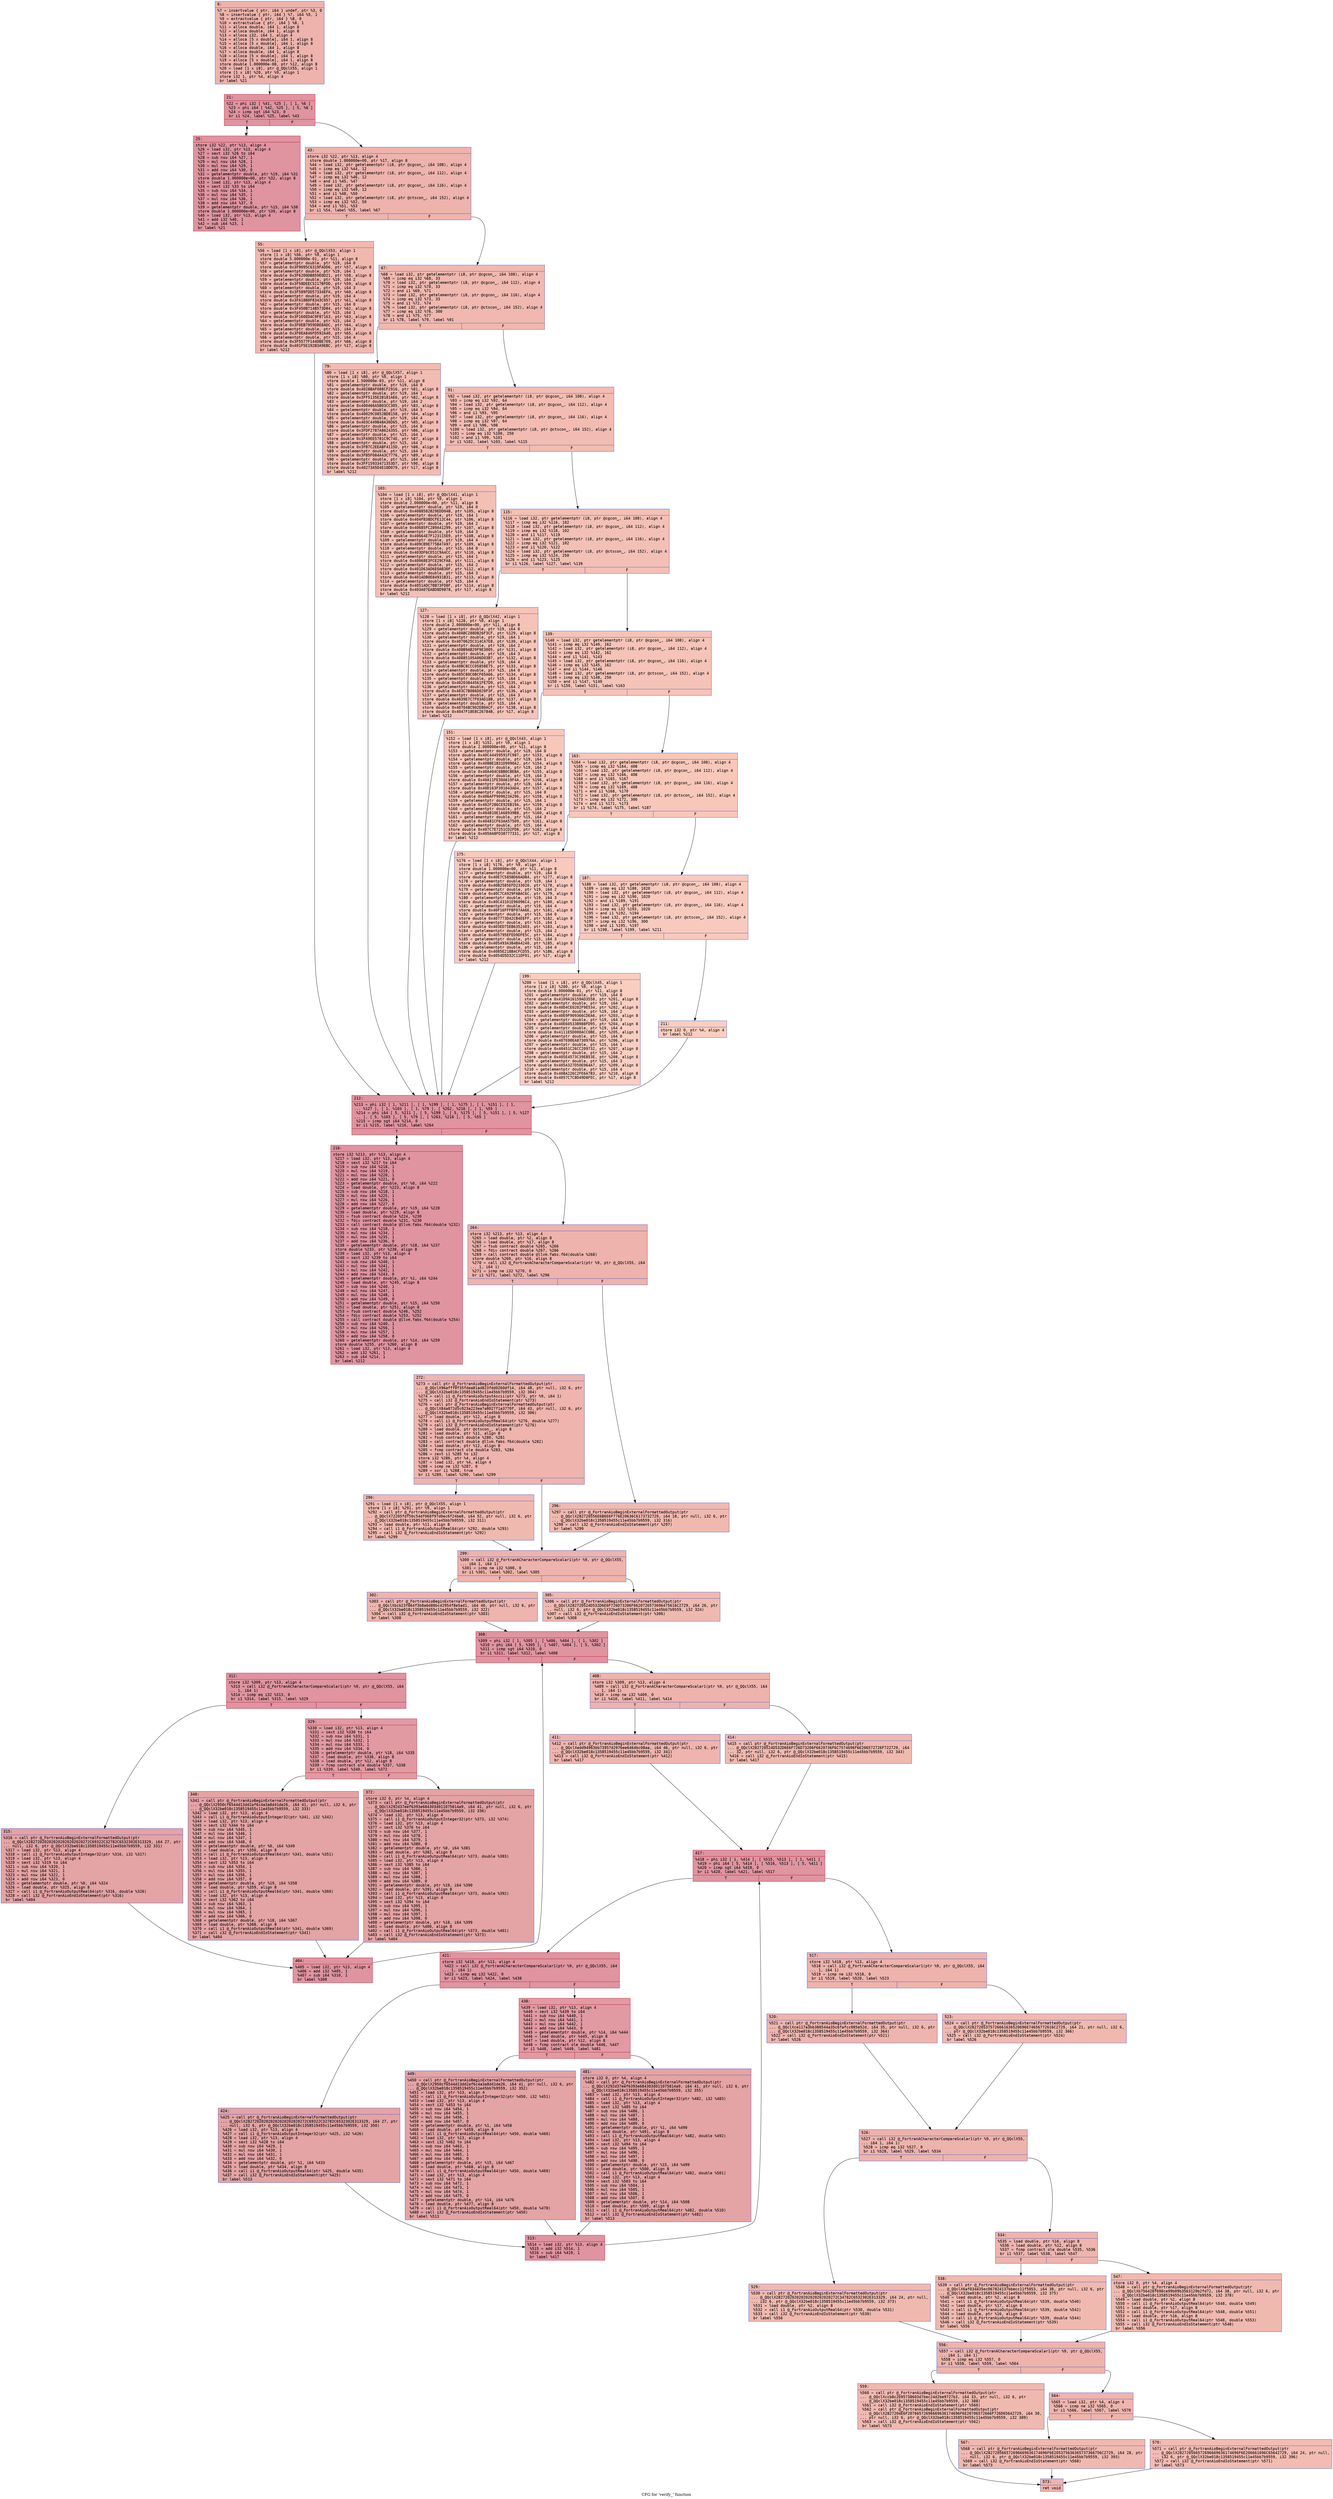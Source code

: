 digraph "CFG for 'verify_' function" {
	label="CFG for 'verify_' function";

	Node0x5568e3db6b70 [shape=record,color="#3d50c3ff", style=filled, fillcolor="#d6524470" fontname="Courier",label="{6:\l|  %7 = insertvalue \{ ptr, i64 \} undef, ptr %3, 0\l  %8 = insertvalue \{ ptr, i64 \} %7, i64 %5, 1\l  %9 = extractvalue \{ ptr, i64 \} %8, 0\l  %10 = extractvalue \{ ptr, i64 \} %8, 1\l  %11 = alloca double, i64 1, align 8\l  %12 = alloca double, i64 1, align 8\l  %13 = alloca i32, i64 1, align 4\l  %14 = alloca [5 x double], i64 1, align 8\l  %15 = alloca [5 x double], i64 1, align 8\l  %16 = alloca double, i64 1, align 8\l  %17 = alloca double, i64 1, align 8\l  %18 = alloca [5 x double], i64 1, align 8\l  %19 = alloca [5 x double], i64 1, align 8\l  store double 1.000000e-08, ptr %12, align 8\l  %20 = load [1 x i8], ptr @_QQclX55, align 1\l  store [1 x i8] %20, ptr %9, align 1\l  store i32 1, ptr %4, align 4\l  br label %21\l}"];
	Node0x5568e3db6b70 -> Node0x5568e3db7ff0[tooltip="6 -> 21\nProbability 100.00%" ];
	Node0x5568e3db7ff0 [shape=record,color="#b70d28ff", style=filled, fillcolor="#b70d2870" fontname="Courier",label="{21:\l|  %22 = phi i32 [ %41, %25 ], [ 1, %6 ]\l  %23 = phi i64 [ %42, %25 ], [ 5, %6 ]\l  %24 = icmp sgt i64 %23, 0\l  br i1 %24, label %25, label %43\l|{<s0>T|<s1>F}}"];
	Node0x5568e3db7ff0:s0 -> Node0x5568e3dc64b0[tooltip="21 -> 25\nProbability 96.88%" ];
	Node0x5568e3db7ff0:s1 -> Node0x5568e3db1580[tooltip="21 -> 43\nProbability 3.12%" ];
	Node0x5568e3dc64b0 [shape=record,color="#b70d28ff", style=filled, fillcolor="#b70d2870" fontname="Courier",label="{25:\l|  store i32 %22, ptr %13, align 4\l  %26 = load i32, ptr %13, align 4\l  %27 = sext i32 %26 to i64\l  %28 = sub nsw i64 %27, 1\l  %29 = mul nsw i64 %28, 1\l  %30 = mul nsw i64 %29, 1\l  %31 = add nsw i64 %30, 0\l  %32 = getelementptr double, ptr %19, i64 %31\l  store double 1.000000e+00, ptr %32, align 8\l  %33 = load i32, ptr %13, align 4\l  %34 = sext i32 %33 to i64\l  %35 = sub nsw i64 %34, 1\l  %36 = mul nsw i64 %35, 1\l  %37 = mul nsw i64 %36, 1\l  %38 = add nsw i64 %37, 0\l  %39 = getelementptr double, ptr %15, i64 %38\l  store double 1.000000e+00, ptr %39, align 8\l  %40 = load i32, ptr %13, align 4\l  %41 = add i32 %40, 1\l  %42 = sub i64 %23, 1\l  br label %21\l}"];
	Node0x5568e3dc64b0 -> Node0x5568e3db7ff0[tooltip="25 -> 21\nProbability 100.00%" ];
	Node0x5568e3db1580 [shape=record,color="#3d50c3ff", style=filled, fillcolor="#d6524470" fontname="Courier",label="{43:\l|  store i32 %22, ptr %13, align 4\l  store double 1.000000e+00, ptr %17, align 8\l  %44 = load i32, ptr getelementptr (i8, ptr @cgcon_, i64 108), align 4\l  %45 = icmp eq i32 %44, 12\l  %46 = load i32, ptr getelementptr (i8, ptr @cgcon_, i64 112), align 4\l  %47 = icmp eq i32 %46, 12\l  %48 = and i1 %45, %47\l  %49 = load i32, ptr getelementptr (i8, ptr @cgcon_, i64 116), align 4\l  %50 = icmp eq i32 %49, 12\l  %51 = and i1 %48, %50\l  %52 = load i32, ptr getelementptr (i8, ptr @ctscon_, i64 152), align 4\l  %53 = icmp eq i32 %52, 50\l  %54 = and i1 %51, %53\l  br i1 %54, label %55, label %67\l|{<s0>T|<s1>F}}"];
	Node0x5568e3db1580:s0 -> Node0x5568e3dc94a0[tooltip="43 -> 55\nProbability 50.00%" ];
	Node0x5568e3db1580:s1 -> Node0x5568e3dc94f0[tooltip="43 -> 67\nProbability 50.00%" ];
	Node0x5568e3dc94a0 [shape=record,color="#3d50c3ff", style=filled, fillcolor="#dc5d4a70" fontname="Courier",label="{55:\l|  %56 = load [1 x i8], ptr @_QQclX53, align 1\l  store [1 x i8] %56, ptr %9, align 1\l  store double 5.000000e-01, ptr %11, align 8\l  %57 = getelementptr double, ptr %19, i64 0\l  store double 0x3F9095C6319FADD6, ptr %57, align 8\l  %58 = getelementptr double, ptr %19, i64 1\l  store double 0x3F6200DB859E0D21, ptr %58, align 8\l  %59 = getelementptr double, ptr %19, i64 2\l  store double 0x3F58DEEC5217BFDD, ptr %59, align 8\l  %60 = getelementptr double, ptr %19, i64 3\l  store double 0x3F589FDD57334EFA, ptr %60, align 8\l  %61 = getelementptr double, ptr %19, i64 4\l  store double 0x3FA18B0F8343C057, ptr %61, align 8\l  %62 = getelementptr double, ptr %15, i64 0\l  store double 0x3F450B714B573D84, ptr %62, align 8\l  %63 = getelementptr double, ptr %15, i64 1\l  store double 0x3F160ED4C9F87163, ptr %63, align 8\l  %64 = getelementptr double, ptr %15, i64 2\l  store double 0x3F0EB7959D8E8ADC, ptr %64, align 8\l  %65 = getelementptr double, ptr %15, i64 3\l  store double 0x3F0EA846FD592A40, ptr %65, align 8\l  %66 = getelementptr double, ptr %15, i64 4\l  store double 0x3F5577F144DBE709, ptr %66, align 8\l  store double 0x401F5E192B3A9EBC, ptr %17, align 8\l  br label %212\l}"];
	Node0x5568e3dc94a0 -> Node0x5568e3dca760[tooltip="55 -> 212\nProbability 100.00%" ];
	Node0x5568e3dc94f0 [shape=record,color="#3d50c3ff", style=filled, fillcolor="#dc5d4a70" fontname="Courier",label="{67:\l|  %68 = load i32, ptr getelementptr (i8, ptr @cgcon_, i64 108), align 4\l  %69 = icmp eq i32 %68, 33\l  %70 = load i32, ptr getelementptr (i8, ptr @cgcon_, i64 112), align 4\l  %71 = icmp eq i32 %70, 33\l  %72 = and i1 %69, %71\l  %73 = load i32, ptr getelementptr (i8, ptr @cgcon_, i64 116), align 4\l  %74 = icmp eq i32 %73, 33\l  %75 = and i1 %72, %74\l  %76 = load i32, ptr getelementptr (i8, ptr @ctscon_, i64 152), align 4\l  %77 = icmp eq i32 %76, 300\l  %78 = and i1 %75, %77\l  br i1 %78, label %79, label %91\l|{<s0>T|<s1>F}}"];
	Node0x5568e3dc94f0:s0 -> Node0x5568e3dcae80[tooltip="67 -> 79\nProbability 50.00%" ];
	Node0x5568e3dc94f0:s1 -> Node0x5568e3dcaed0[tooltip="67 -> 91\nProbability 50.00%" ];
	Node0x5568e3dcae80 [shape=record,color="#3d50c3ff", style=filled, fillcolor="#e1675170" fontname="Courier",label="{79:\l|  %80 = load [1 x i8], ptr @_QQclX57, align 1\l  store [1 x i8] %80, ptr %9, align 1\l  store double 1.500000e-03, ptr %11, align 8\l  %81 = getelementptr double, ptr %19, i64 0\l  store double 0x4028BAF088CF2916, ptr %81, align 8\l  %82 = getelementptr double, ptr %19, i64 1\l  store double 0x3FF5135E2B181AE6, ptr %82, align 8\l  %83 = getelementptr double, ptr %19, i64 2\l  store double 0x400466A5B03CC305, ptr %83, align 8\l  %84 = getelementptr double, ptr %19, i64 3\l  store double 0x40029C0852BD8158, ptr %84, align 8\l  %85 = getelementptr double, ptr %19, i64 4\l  store double 0x403C449B48A36D65, ptr %85, align 8\l  %86 = getelementptr double, ptr %15, i64 0\l  store double 0x3FDF2787A8624355, ptr %86, align 8\l  %87 = getelementptr double, ptr %15, i64 1\l  store double 0x3FA9EE5781C9C74E, ptr %87, align 8\l  %88 = getelementptr double, ptr %15, i64 2\l  store double 0x3FB7C2EEABF4115D, ptr %88, align 8\l  %89 = getelementptr double, ptr %15, i64 3\l  store double 0x3FB5F084A43C7776, ptr %89, align 8\l  %90 = getelementptr double, ptr %15, i64 4\l  store double 0x3FF15933471353D7, ptr %90, align 8\l  store double 0x40273A5D4E10D079, ptr %17, align 8\l  br label %212\l}"];
	Node0x5568e3dcae80 -> Node0x5568e3dca760[tooltip="79 -> 212\nProbability 100.00%" ];
	Node0x5568e3dcaed0 [shape=record,color="#3d50c3ff", style=filled, fillcolor="#e1675170" fontname="Courier",label="{91:\l|  %92 = load i32, ptr getelementptr (i8, ptr @cgcon_, i64 108), align 4\l  %93 = icmp eq i32 %92, 64\l  %94 = load i32, ptr getelementptr (i8, ptr @cgcon_, i64 112), align 4\l  %95 = icmp eq i32 %94, 64\l  %96 = and i1 %93, %95\l  %97 = load i32, ptr getelementptr (i8, ptr @cgcon_, i64 116), align 4\l  %98 = icmp eq i32 %97, 64\l  %99 = and i1 %96, %98\l  %100 = load i32, ptr getelementptr (i8, ptr @ctscon_, i64 152), align 4\l  %101 = icmp eq i32 %100, 250\l  %102 = and i1 %99, %101\l  br i1 %102, label %103, label %115\l|{<s0>T|<s1>F}}"];
	Node0x5568e3dcaed0:s0 -> Node0x5568e3dc8b50[tooltip="91 -> 103\nProbability 50.00%" ];
	Node0x5568e3dcaed0:s1 -> Node0x5568e3dc8ba0[tooltip="91 -> 115\nProbability 50.00%" ];
	Node0x5568e3dc8b50 [shape=record,color="#3d50c3ff", style=filled, fillcolor="#e5705870" fontname="Courier",label="{103:\l|  %104 = load [1 x i8], ptr @_QQclX41, align 1\l  store [1 x i8] %104, ptr %9, align 1\l  store double 2.000000e+00, ptr %11, align 8\l  %105 = getelementptr double, ptr %19, i64 0\l  store double 0x4088582B29EDD04B, ptr %105, align 8\l  %106 = getelementptr double, ptr %19, i64 1\l  store double 0x404FB38DCFE12C44, ptr %106, align 8\l  %107 = getelementptr double, ptr %19, i64 2\l  store double 0x40685FC289A41299, ptr %107, align 8\l  %108 = getelementptr double, ptr %19, i64 3\l  store double 0x40664E7F123115E9, ptr %108, align 8\l  %109 = getelementptr double, ptr %19, i64 4\l  store double 0x409CB9E775B47A97, ptr %109, align 8\l  %110 = getelementptr double, ptr %15, i64 0\l  store double 0x403DF6CE51C9A4CC, ptr %110, align 8\l  %111 = getelementptr double, ptr %15, i64 1\l  store double 0x40068E3FCE29CFA8, ptr %111, align 8\l  %112 = getelementptr double, ptr %15, i64 2\l  store double 0x401D63AD6E0AB30F, ptr %112, align 8\l  %113 = getelementptr double, ptr %15, i64 3\l  store double 0x401ADB0E84931B31, ptr %113, align 8\l  %114 = getelementptr double, ptr %15, i64 4\l  store double 0x4051ADC7BB73FD8F, ptr %114, align 8\l  store double 0x403A07EABD8D9878, ptr %17, align 8\l  br label %212\l}"];
	Node0x5568e3dc8b50 -> Node0x5568e3dca760[tooltip="103 -> 212\nProbability 100.00%" ];
	Node0x5568e3dc8ba0 [shape=record,color="#3d50c3ff", style=filled, fillcolor="#e5705870" fontname="Courier",label="{115:\l|  %116 = load i32, ptr getelementptr (i8, ptr @cgcon_, i64 108), align 4\l  %117 = icmp eq i32 %116, 102\l  %118 = load i32, ptr getelementptr (i8, ptr @cgcon_, i64 112), align 4\l  %119 = icmp eq i32 %118, 102\l  %120 = and i1 %117, %119\l  %121 = load i32, ptr getelementptr (i8, ptr @cgcon_, i64 116), align 4\l  %122 = icmp eq i32 %121, 102\l  %123 = and i1 %120, %122\l  %124 = load i32, ptr getelementptr (i8, ptr @ctscon_, i64 152), align 4\l  %125 = icmp eq i32 %124, 250\l  %126 = and i1 %123, %125\l  br i1 %126, label %127, label %139\l|{<s0>T|<s1>F}}"];
	Node0x5568e3dc8ba0:s0 -> Node0x5568e3dce9a0[tooltip="115 -> 127\nProbability 50.00%" ];
	Node0x5568e3dc8ba0:s1 -> Node0x5568e3dce9f0[tooltip="115 -> 139\nProbability 50.00%" ];
	Node0x5568e3dce9a0 [shape=record,color="#3d50c3ff", style=filled, fillcolor="#e8765c70" fontname="Courier",label="{127:\l|  %128 = load [1 x i8], ptr @_QQclX42, align 1\l  store [1 x i8] %128, ptr %9, align 1\l  store double 2.000000e+00, ptr %11, align 8\l  %129 = getelementptr double, ptr %19, i64 0\l  store double 0x40ABC288DB26F3CF, ptr %129, align 8\l  %130 = getelementptr double, ptr %19, i64 1\l  store double 0x4070625C314CA7E8, ptr %130, align 8\l  %131 = getelementptr double, ptr %19, i64 2\l  store double 0x408B9AB29F9E3005, ptr %131, align 8\l  %132 = getelementptr double, ptr %19, i64 3\l  store double 0x40885105A06D03B7, ptr %132, align 8\l  %133 = getelementptr double, ptr %19, i64 4\l  store double 0x40BC8CCC05858E75, ptr %133, align 8\l  %134 = getelementptr double, ptr %15, i64 0\l  store double 0x405C80C0BCF65A66, ptr %134, align 8\l  %135 = getelementptr double, ptr %15, i64 1\l  store double 0x40203844561FE7D9, ptr %135, align 8\l  %136 = getelementptr double, ptr %15, i64 2\l  store double 0x403C7B086D020F3F, ptr %136, align 8\l  %137 = getelementptr double, ptr %15, i64 3\l  store double 0x4039E7C7F03AD18B, ptr %137, align 8\l  %138 = getelementptr double, ptr %15, i64 4\l  store double 0x407048C902EB0ACF, ptr %138, align 8\l  store double 0x4047F18E8C26784B, ptr %17, align 8\l  br label %212\l}"];
	Node0x5568e3dce9a0 -> Node0x5568e3dca760[tooltip="127 -> 212\nProbability 100.00%" ];
	Node0x5568e3dce9f0 [shape=record,color="#3d50c3ff", style=filled, fillcolor="#e8765c70" fontname="Courier",label="{139:\l|  %140 = load i32, ptr getelementptr (i8, ptr @cgcon_, i64 108), align 4\l  %141 = icmp eq i32 %140, 162\l  %142 = load i32, ptr getelementptr (i8, ptr @cgcon_, i64 112), align 4\l  %143 = icmp eq i32 %142, 162\l  %144 = and i1 %141, %143\l  %145 = load i32, ptr getelementptr (i8, ptr @cgcon_, i64 116), align 4\l  %146 = icmp eq i32 %145, 162\l  %147 = and i1 %144, %146\l  %148 = load i32, ptr getelementptr (i8, ptr @ctscon_, i64 152), align 4\l  %149 = icmp eq i32 %148, 250\l  %150 = and i1 %147, %149\l  br i1 %150, label %151, label %163\l|{<s0>T|<s1>F}}"];
	Node0x5568e3dce9f0:s0 -> Node0x5568e3da8530[tooltip="139 -> 151\nProbability 50.00%" ];
	Node0x5568e3dce9f0:s1 -> Node0x5568e3dd0d50[tooltip="139 -> 163\nProbability 50.00%" ];
	Node0x5568e3da8530 [shape=record,color="#3d50c3ff", style=filled, fillcolor="#ec7f6370" fontname="Courier",label="{151:\l|  %152 = load [1 x i8], ptr @_QQclX43, align 1\l  store [1 x i8] %152, ptr %9, align 1\l  store double 2.000000e+00, ptr %11, align 8\l  %153 = getelementptr double, ptr %19, i64 0\l  store double 0x40C44459591FC987, ptr %153, align 8\l  %154 = getelementptr double, ptr %19, i64 1\l  store double 0x408BE1B31D9990A2, ptr %154, align 8\l  %155 = getelementptr double, ptr %19, i64 2\l  store double 0x40A404C6BB0CBEBA, ptr %155, align 8\l  %156 = getelementptr double, ptr %19, i64 3\l  store double 0x40A11FE30A619F4A, ptr %156, align 8\l  %157 = getelementptr double, ptr %19, i64 4\l  store double 0x40D163F391043AD4, ptr %157, align 8\l  %158 = getelementptr double, ptr %15, i64 0\l  store double 0x406AFF909623A296, ptr %158, align 8\l  %159 = getelementptr double, ptr %15, i64 1\l  store double 0x402F286CE92EB19A, ptr %159, align 8\l  %160 = getelementptr double, ptr %15, i64 2\l  store double 0x404B10E1A68939B8, ptr %160, align 8\l  %161 = getelementptr double, ptr %15, i64 3\l  store double 0x40481CF63AA57509, ptr %161, align 8\l  %162 = getelementptr double, ptr %15, i64 4\l  store double 0x407C7E7251CD2FD8, ptr %162, align 8\l  store double 0x4050A8FD38777331, ptr %17, align 8\l  br label %212\l}"];
	Node0x5568e3da8530 -> Node0x5568e3dca760[tooltip="151 -> 212\nProbability 100.00%" ];
	Node0x5568e3dd0d50 [shape=record,color="#3d50c3ff", style=filled, fillcolor="#ec7f6370" fontname="Courier",label="{163:\l|  %164 = load i32, ptr getelementptr (i8, ptr @cgcon_, i64 108), align 4\l  %165 = icmp eq i32 %164, 408\l  %166 = load i32, ptr getelementptr (i8, ptr @cgcon_, i64 112), align 4\l  %167 = icmp eq i32 %166, 408\l  %168 = and i1 %165, %167\l  %169 = load i32, ptr getelementptr (i8, ptr @cgcon_, i64 116), align 4\l  %170 = icmp eq i32 %169, 408\l  %171 = and i1 %168, %170\l  %172 = load i32, ptr getelementptr (i8, ptr @ctscon_, i64 152), align 4\l  %173 = icmp eq i32 %172, 300\l  %174 = and i1 %171, %173\l  br i1 %174, label %175, label %187\l|{<s0>T|<s1>F}}"];
	Node0x5568e3dd0d50:s0 -> Node0x5568e3dd2680[tooltip="163 -> 175\nProbability 50.00%" ];
	Node0x5568e3dd0d50:s1 -> Node0x5568e3dd26d0[tooltip="163 -> 187\nProbability 50.00%" ];
	Node0x5568e3dd2680 [shape=record,color="#3d50c3ff", style=filled, fillcolor="#ef886b70" fontname="Courier",label="{175:\l|  %176 = load [1 x i8], ptr @_QQclX44, align 1\l  store [1 x i8] %176, ptr %9, align 1\l  store double 1.000000e+00, ptr %11, align 8\l  %177 = getelementptr double, ptr %19, i64 0\l  store double 0x40E7C585BD66ADB4, ptr %177, align 8\l  %178 = getelementptr double, ptr %19, i64 1\l  store double 0x40B2585EFD233020, ptr %178, align 8\l  %179 = getelementptr double, ptr %19, i64 2\l  store double 0x40C7CA929FABAC6C, ptr %179, align 8\l  %180 = getelementptr double, ptr %19, i64 3\l  store double 0x40C43101E96096C4, ptr %180, align 8\l  %181 = getelementptr double, ptr %19, i64 4\l  store double 0x40F16FFFBF07AA6E, ptr %181, align 8\l  %182 = getelementptr double, ptr %15, i64 0\l  store double 0x407773D42CB4EEFF, ptr %182, align 8\l  %183 = getelementptr double, ptr %15, i64 1\l  store double 0x403ED75EB6352403, ptr %183, align 8\l  %184 = getelementptr double, ptr %15, i64 2\l  store double 0x405795EFED9DFE5C, ptr %184, align 8\l  %185 = getelementptr double, ptr %15, i64 3\l  store double 0x405493A3B4BA4240, ptr %185, align 8\l  %186 = getelementptr double, ptr %15, i64 4\l  store double 0x4085E218B4CFCD55, ptr %186, align 8\l  store double 0x4054D5D32C11DF01, ptr %17, align 8\l  br label %212\l}"];
	Node0x5568e3dd2680 -> Node0x5568e3dca760[tooltip="175 -> 212\nProbability 100.00%" ];
	Node0x5568e3dd26d0 [shape=record,color="#3d50c3ff", style=filled, fillcolor="#ef886b70" fontname="Courier",label="{187:\l|  %188 = load i32, ptr getelementptr (i8, ptr @cgcon_, i64 108), align 4\l  %189 = icmp eq i32 %188, 1020\l  %190 = load i32, ptr getelementptr (i8, ptr @cgcon_, i64 112), align 4\l  %191 = icmp eq i32 %190, 1020\l  %192 = and i1 %189, %191\l  %193 = load i32, ptr getelementptr (i8, ptr @cgcon_, i64 116), align 4\l  %194 = icmp eq i32 %193, 1020\l  %195 = and i1 %192, %194\l  %196 = load i32, ptr getelementptr (i8, ptr @ctscon_, i64 152), align 4\l  %197 = icmp eq i32 %196, 300\l  %198 = and i1 %195, %197\l  br i1 %198, label %199, label %211\l|{<s0>T|<s1>F}}"];
	Node0x5568e3dd26d0:s0 -> Node0x5568e3dcc810[tooltip="187 -> 199\nProbability 50.00%" ];
	Node0x5568e3dd26d0:s1 -> Node0x5568e3dcc860[tooltip="187 -> 211\nProbability 50.00%" ];
	Node0x5568e3dcc810 [shape=record,color="#3d50c3ff", style=filled, fillcolor="#f2907270" fontname="Courier",label="{199:\l|  %200 = load [1 x i8], ptr @_QQclX45, align 1\l  store [1 x i8] %200, ptr %9, align 1\l  store double 5.000000e-01, ptr %11, align 8\l  %201 = getelementptr double, ptr %19, i64 0\l  store double 0x4109A16159AD3558, ptr %201, align 8\l  %202 = getelementptr double, ptr %19, i64 1\l  store double 0x40D4CE0202F9E534, ptr %202, align 8\l  %203 = getelementptr double, ptr %19, i64 2\l  store double 0x40E9F909366CDEA6, ptr %203, align 8\l  %204 = getelementptr double, ptr %19, i64 3\l  store double 0x40E60533B988FD95, ptr %204, align 8\l  %205 = getelementptr double, ptr %19, i64 4\l  store double 0x4111E5D000ACC0BE, ptr %205, align 8\l  %206 = getelementptr double, ptr %15, i64 0\l  store double 0x407E00EA8730976A, ptr %206, align 8\l  %207 = getelementptr double, ptr %15, i64 1\l  store double 0x40451C26CC209732, ptr %207, align 8\l  %208 = getelementptr double, ptr %15, i64 2\l  store double 0x405E4573C39EB53E, ptr %208, align 8\l  %209 = getelementptr double, ptr %15, i64 3\l  store double 0x405A327D50E064A7, ptr %209, align 8\l  %210 = getelementptr double, ptr %15, i64 4\l  store double 0x408A226C2FE6A7B3, ptr %210, align 8\l  store double 0x4057C7C8D49D8FEC, ptr %17, align 8\l  br label %212\l}"];
	Node0x5568e3dcc810 -> Node0x5568e3dca760[tooltip="199 -> 212\nProbability 100.00%" ];
	Node0x5568e3dcc860 [shape=record,color="#3d50c3ff", style=filled, fillcolor="#f2907270" fontname="Courier",label="{211:\l|  store i32 0, ptr %4, align 4\l  br label %212\l}"];
	Node0x5568e3dcc860 -> Node0x5568e3dca760[tooltip="211 -> 212\nProbability 100.00%" ];
	Node0x5568e3dca760 [shape=record,color="#b70d28ff", style=filled, fillcolor="#b70d2870" fontname="Courier",label="{212:\l|  %213 = phi i32 [ 1, %211 ], [ 1, %199 ], [ 1, %175 ], [ 1, %151 ], [ 1,\l... %127 ], [ 1, %103 ], [ 1, %79 ], [ %262, %216 ], [ 1, %55 ]\l  %214 = phi i64 [ 5, %211 ], [ 5, %199 ], [ 5, %175 ], [ 5, %151 ], [ 5, %127\l... ], [ 5, %103 ], [ 5, %79 ], [ %263, %216 ], [ 5, %55 ]\l  %215 = icmp sgt i64 %214, 0\l  br i1 %215, label %216, label %264\l|{<s0>T|<s1>F}}"];
	Node0x5568e3dca760:s0 -> Node0x5568e3dd64a0[tooltip="212 -> 216\nProbability 96.88%" ];
	Node0x5568e3dca760:s1 -> Node0x5568e3dd6820[tooltip="212 -> 264\nProbability 3.12%" ];
	Node0x5568e3dd64a0 [shape=record,color="#b70d28ff", style=filled, fillcolor="#b70d2870" fontname="Courier",label="{216:\l|  store i32 %213, ptr %13, align 4\l  %217 = load i32, ptr %13, align 4\l  %218 = sext i32 %217 to i64\l  %219 = sub nsw i64 %218, 1\l  %220 = mul nsw i64 %219, 1\l  %221 = mul nsw i64 %220, 1\l  %222 = add nsw i64 %221, 0\l  %223 = getelementptr double, ptr %0, i64 %222\l  %224 = load double, ptr %223, align 8\l  %225 = sub nsw i64 %218, 1\l  %226 = mul nsw i64 %225, 1\l  %227 = mul nsw i64 %226, 1\l  %228 = add nsw i64 %227, 0\l  %229 = getelementptr double, ptr %19, i64 %228\l  %230 = load double, ptr %229, align 8\l  %231 = fsub contract double %224, %230\l  %232 = fdiv contract double %231, %230\l  %233 = call contract double @llvm.fabs.f64(double %232)\l  %234 = sub nsw i64 %218, 1\l  %235 = mul nsw i64 %234, 1\l  %236 = mul nsw i64 %235, 1\l  %237 = add nsw i64 %236, 0\l  %238 = getelementptr double, ptr %18, i64 %237\l  store double %233, ptr %238, align 8\l  %239 = load i32, ptr %13, align 4\l  %240 = sext i32 %239 to i64\l  %241 = sub nsw i64 %240, 1\l  %242 = mul nsw i64 %241, 1\l  %243 = mul nsw i64 %242, 1\l  %244 = add nsw i64 %243, 0\l  %245 = getelementptr double, ptr %1, i64 %244\l  %246 = load double, ptr %245, align 8\l  %247 = sub nsw i64 %240, 1\l  %248 = mul nsw i64 %247, 1\l  %249 = mul nsw i64 %248, 1\l  %250 = add nsw i64 %249, 0\l  %251 = getelementptr double, ptr %15, i64 %250\l  %252 = load double, ptr %251, align 8\l  %253 = fsub contract double %246, %252\l  %254 = fdiv contract double %253, %252\l  %255 = call contract double @llvm.fabs.f64(double %254)\l  %256 = sub nsw i64 %240, 1\l  %257 = mul nsw i64 %256, 1\l  %258 = mul nsw i64 %257, 1\l  %259 = add nsw i64 %258, 0\l  %260 = getelementptr double, ptr %14, i64 %259\l  store double %255, ptr %260, align 8\l  %261 = load i32, ptr %13, align 4\l  %262 = add i32 %261, 1\l  %263 = sub i64 %214, 1\l  br label %212\l}"];
	Node0x5568e3dd64a0 -> Node0x5568e3dca760[tooltip="216 -> 212\nProbability 100.00%" ];
	Node0x5568e3dd6820 [shape=record,color="#3d50c3ff", style=filled, fillcolor="#d6524470" fontname="Courier",label="{264:\l|  store i32 %213, ptr %13, align 4\l  %265 = load double, ptr %2, align 8\l  %266 = load double, ptr %17, align 8\l  %267 = fsub contract double %265, %266\l  %268 = fdiv contract double %267, %266\l  %269 = call contract double @llvm.fabs.f64(double %268)\l  store double %269, ptr %16, align 8\l  %270 = call i32 @_FortranACharacterCompareScalar1(ptr %9, ptr @_QQclX55, i64\l... 1, i64 1)\l  %271 = icmp ne i32 %270, 0\l  br i1 %271, label %272, label %296\l|{<s0>T|<s1>F}}"];
	Node0x5568e3dd6820:s0 -> Node0x5568e3dd8ea0[tooltip="264 -> 272\nProbability 62.50%" ];
	Node0x5568e3dd6820:s1 -> Node0x5568e3dd8ef0[tooltip="264 -> 296\nProbability 37.50%" ];
	Node0x5568e3dd8ea0 [shape=record,color="#3d50c3ff", style=filled, fillcolor="#d8564670" fontname="Courier",label="{272:\l|  %273 = call ptr @_FortranAioBeginExternalFormattedOutput(ptr\l... @_QQclX96afff0f35fdea81ad823fdd0260df14, i64 48, ptr null, i32 6, ptr\l... @_QQclX32be018c1358519455c11e45bb7b9559, i32 304)\l  %274 = call i1 @_FortranAioOutputAscii(ptr %273, ptr %9, i64 1)\l  %275 = call i32 @_FortranAioEndIoStatement(ptr %273)\l  %276 = call ptr @_FortranAioBeginExternalFormattedOutput(ptr\l... @_QQclX84a872d5c023a223ea7a8027f1a3770f, i64 43, ptr null, i32 6, ptr\l... @_QQclX32be018c1358519455c11e45bb7b9559, i32 306)\l  %277 = load double, ptr %12, align 8\l  %278 = call i1 @_FortranAioOutputReal64(ptr %276, double %277)\l  %279 = call i32 @_FortranAioEndIoStatement(ptr %276)\l  %280 = load double, ptr @ctscon_, align 8\l  %281 = load double, ptr %11, align 8\l  %282 = fsub contract double %280, %281\l  %283 = call contract double @llvm.fabs.f64(double %282)\l  %284 = load double, ptr %12, align 8\l  %285 = fcmp contract ole double %283, %284\l  %286 = zext i1 %285 to i32\l  store i32 %286, ptr %4, align 4\l  %287 = load i32, ptr %4, align 4\l  %288 = icmp ne i32 %287, 0\l  %289 = xor i1 %288, true\l  br i1 %289, label %290, label %299\l|{<s0>T|<s1>F}}"];
	Node0x5568e3dd8ea0:s0 -> Node0x5568e3dda220[tooltip="272 -> 290\nProbability 50.00%" ];
	Node0x5568e3dd8ea0:s1 -> Node0x5568e3dda270[tooltip="272 -> 299\nProbability 50.00%" ];
	Node0x5568e3dda220 [shape=record,color="#3d50c3ff", style=filled, fillcolor="#de614d70" fontname="Courier",label="{290:\l|  %291 = load [1 x i8], ptr @_QQclX55, align 1\l  store [1 x i8] %291, ptr %9, align 1\l  %292 = call ptr @_FortranAioBeginExternalFormattedOutput(ptr\l... @_QQclX72205fdf50c54df068f97d0ec6f24be8, i64 52, ptr null, i32 6, ptr\l... @_QQclX32be018c1358519455c11e45bb7b9559, i32 311)\l  %293 = load double, ptr %11, align 8\l  %294 = call i1 @_FortranAioOutputReal64(ptr %292, double %293)\l  %295 = call i32 @_FortranAioEndIoStatement(ptr %292)\l  br label %299\l}"];
	Node0x5568e3dda220 -> Node0x5568e3dda270[tooltip="290 -> 299\nProbability 100.00%" ];
	Node0x5568e3dd8ef0 [shape=record,color="#3d50c3ff", style=filled, fillcolor="#de614d70" fontname="Courier",label="{296:\l|  %297 = call ptr @_FortranAioBeginExternalFormattedOutput(ptr\l... @_QQclX282720556E6B6E6F776E20636C6173732729, i64 18, ptr null, i32 6, ptr\l... @_QQclX32be018c1358519455c11e45bb7b9559, i32 316)\l  %298 = call i32 @_FortranAioEndIoStatement(ptr %297)\l  br label %299\l}"];
	Node0x5568e3dd8ef0 -> Node0x5568e3dda270[tooltip="296 -> 299\nProbability 100.00%" ];
	Node0x5568e3dda270 [shape=record,color="#3d50c3ff", style=filled, fillcolor="#d6524470" fontname="Courier",label="{299:\l|  %300 = call i32 @_FortranACharacterCompareScalar1(ptr %9, ptr @_QQclX55,\l... i64 1, i64 1)\l  %301 = icmp ne i32 %300, 0\l  br i1 %301, label %302, label %305\l|{<s0>T|<s1>F}}"];
	Node0x5568e3dda270:s0 -> Node0x5568e3ddaef0[tooltip="299 -> 302\nProbability 62.50%" ];
	Node0x5568e3dda270:s1 -> Node0x5568e3ddaf40[tooltip="299 -> 305\nProbability 37.50%" ];
	Node0x5568e3ddaef0 [shape=record,color="#3d50c3ff", style=filled, fillcolor="#d8564670" fontname="Courier",label="{302:\l|  %303 = call ptr @_FortranAioBeginExternalFormattedOutput(ptr\l... @_QQclXbcb23f864f3b8a6d88bc42954f8e5ad1, i64 40, ptr null, i32 6, ptr\l... @_QQclX32be018c1358519455c11e45bb7b9559, i32 322)\l  %304 = call i32 @_FortranAioEndIoStatement(ptr %303)\l  br label %308\l}"];
	Node0x5568e3ddaef0 -> Node0x5568e3ddb320[tooltip="302 -> 308\nProbability 100.00%" ];
	Node0x5568e3ddaf40 [shape=record,color="#3d50c3ff", style=filled, fillcolor="#de614d70" fontname="Courier",label="{305:\l|  %306 = call ptr @_FortranAioBeginExternalFormattedOutput(ptr\l... @_QQclX282720524D532D6E6F726D73206F6620726573696475616C2729, i64 26, ptr\l... null, i32 6, ptr @_QQclX32be018c1358519455c11e45bb7b9559, i32 324)\l  %307 = call i32 @_FortranAioEndIoStatement(ptr %306)\l  br label %308\l}"];
	Node0x5568e3ddaf40 -> Node0x5568e3ddb320[tooltip="305 -> 308\nProbability 100.00%" ];
	Node0x5568e3ddb320 [shape=record,color="#b70d28ff", style=filled, fillcolor="#b70d2870" fontname="Courier",label="{308:\l|  %309 = phi i32 [ 1, %305 ], [ %406, %404 ], [ 1, %302 ]\l  %310 = phi i64 [ 5, %305 ], [ %407, %404 ], [ 5, %302 ]\l  %311 = icmp sgt i64 %310, 0\l  br i1 %311, label %312, label %408\l|{<s0>T|<s1>F}}"];
	Node0x5568e3ddb320:s0 -> Node0x5568e3ddb9d0[tooltip="308 -> 312\nProbability 96.88%" ];
	Node0x5568e3ddb320:s1 -> Node0x5568e3ddba20[tooltip="308 -> 408\nProbability 3.12%" ];
	Node0x5568e3ddb9d0 [shape=record,color="#b70d28ff", style=filled, fillcolor="#b70d2870" fontname="Courier",label="{312:\l|  store i32 %309, ptr %13, align 4\l  %313 = call i32 @_FortranACharacterCompareScalar1(ptr %9, ptr @_QQclX55, i64\l... 1, i64 1)\l  %314 = icmp eq i32 %313, 0\l  br i1 %314, label %315, label %329\l|{<s0>T|<s1>F}}"];
	Node0x5568e3ddb9d0:s0 -> Node0x5568e3ddbe40[tooltip="312 -> 315\nProbability 37.50%" ];
	Node0x5568e3ddb9d0:s1 -> Node0x5568e3ddbe90[tooltip="312 -> 329\nProbability 62.50%" ];
	Node0x5568e3ddbe40 [shape=record,color="#3d50c3ff", style=filled, fillcolor="#c32e3170" fontname="Courier",label="{315:\l|  %316 = call ptr @_FortranAioBeginExternalFormattedOutput(ptr\l... @_QQclX282720202020202020202020272C69322C32782C6532302E313329, i64 27, ptr\l... null, i32 6, ptr @_QQclX32be018c1358519455c11e45bb7b9559, i32 331)\l  %317 = load i32, ptr %13, align 4\l  %318 = call i1 @_FortranAioOutputInteger32(ptr %316, i32 %317)\l  %319 = load i32, ptr %13, align 4\l  %320 = sext i32 %319 to i64\l  %321 = sub nsw i64 %320, 1\l  %322 = mul nsw i64 %321, 1\l  %323 = mul nsw i64 %322, 1\l  %324 = add nsw i64 %323, 0\l  %325 = getelementptr double, ptr %0, i64 %324\l  %326 = load double, ptr %325, align 8\l  %327 = call i1 @_FortranAioOutputReal64(ptr %316, double %326)\l  %328 = call i32 @_FortranAioEndIoStatement(ptr %316)\l  br label %404\l}"];
	Node0x5568e3ddbe40 -> Node0x5568e3ddb730[tooltip="315 -> 404\nProbability 100.00%" ];
	Node0x5568e3ddbe90 [shape=record,color="#b70d28ff", style=filled, fillcolor="#bb1b2c70" fontname="Courier",label="{329:\l|  %330 = load i32, ptr %13, align 4\l  %331 = sext i32 %330 to i64\l  %332 = sub nsw i64 %331, 1\l  %333 = mul nsw i64 %332, 1\l  %334 = mul nsw i64 %333, 1\l  %335 = add nsw i64 %334, 0\l  %336 = getelementptr double, ptr %18, i64 %335\l  %337 = load double, ptr %336, align 8\l  %338 = load double, ptr %12, align 8\l  %339 = fcmp contract ole double %337, %338\l  br i1 %339, label %340, label %372\l|{<s0>T|<s1>F}}"];
	Node0x5568e3ddbe90:s0 -> Node0x5568e3ddd080[tooltip="329 -> 340\nProbability 50.00%" ];
	Node0x5568e3ddbe90:s1 -> Node0x5568e3ddd0d0[tooltip="329 -> 372\nProbability 50.00%" ];
	Node0x5568e3ddd080 [shape=record,color="#3d50c3ff", style=filled, fillcolor="#c32e3170" fontname="Courier",label="{340:\l|  %341 = call ptr @_FortranAioBeginExternalFormattedOutput(ptr\l... @_QQclX2950cf6544d13dd2af6c4a3a8d41de26, i64 41, ptr null, i32 6, ptr\l... @_QQclX32be018c1358519455c11e45bb7b9559, i32 333)\l  %342 = load i32, ptr %13, align 4\l  %343 = call i1 @_FortranAioOutputInteger32(ptr %341, i32 %342)\l  %344 = load i32, ptr %13, align 4\l  %345 = sext i32 %344 to i64\l  %346 = sub nsw i64 %345, 1\l  %347 = mul nsw i64 %346, 1\l  %348 = mul nsw i64 %347, 1\l  %349 = add nsw i64 %348, 0\l  %350 = getelementptr double, ptr %0, i64 %349\l  %351 = load double, ptr %350, align 8\l  %352 = call i1 @_FortranAioOutputReal64(ptr %341, double %351)\l  %353 = load i32, ptr %13, align 4\l  %354 = sext i32 %353 to i64\l  %355 = sub nsw i64 %354, 1\l  %356 = mul nsw i64 %355, 1\l  %357 = mul nsw i64 %356, 1\l  %358 = add nsw i64 %357, 0\l  %359 = getelementptr double, ptr %19, i64 %358\l  %360 = load double, ptr %359, align 8\l  %361 = call i1 @_FortranAioOutputReal64(ptr %341, double %360)\l  %362 = load i32, ptr %13, align 4\l  %363 = sext i32 %362 to i64\l  %364 = sub nsw i64 %363, 1\l  %365 = mul nsw i64 %364, 1\l  %366 = mul nsw i64 %365, 1\l  %367 = add nsw i64 %366, 0\l  %368 = getelementptr double, ptr %18, i64 %367\l  %369 = load double, ptr %368, align 8\l  %370 = call i1 @_FortranAioOutputReal64(ptr %341, double %369)\l  %371 = call i32 @_FortranAioEndIoStatement(ptr %341)\l  br label %404\l}"];
	Node0x5568e3ddd080 -> Node0x5568e3ddb730[tooltip="340 -> 404\nProbability 100.00%" ];
	Node0x5568e3ddd0d0 [shape=record,color="#3d50c3ff", style=filled, fillcolor="#c32e3170" fontname="Courier",label="{372:\l|  store i32 0, ptr %4, align 4\l  %373 = call ptr @_FortranAioBeginExternalFormattedOutput(ptr\l... @_QQclX292d37eef6393e684303d011075814a9, i64 41, ptr null, i32 6, ptr\l... @_QQclX32be018c1358519455c11e45bb7b9559, i32 336)\l  %374 = load i32, ptr %13, align 4\l  %375 = call i1 @_FortranAioOutputInteger32(ptr %373, i32 %374)\l  %376 = load i32, ptr %13, align 4\l  %377 = sext i32 %376 to i64\l  %378 = sub nsw i64 %377, 1\l  %379 = mul nsw i64 %378, 1\l  %380 = mul nsw i64 %379, 1\l  %381 = add nsw i64 %380, 0\l  %382 = getelementptr double, ptr %0, i64 %381\l  %383 = load double, ptr %382, align 8\l  %384 = call i1 @_FortranAioOutputReal64(ptr %373, double %383)\l  %385 = load i32, ptr %13, align 4\l  %386 = sext i32 %385 to i64\l  %387 = sub nsw i64 %386, 1\l  %388 = mul nsw i64 %387, 1\l  %389 = mul nsw i64 %388, 1\l  %390 = add nsw i64 %389, 0\l  %391 = getelementptr double, ptr %19, i64 %390\l  %392 = load double, ptr %391, align 8\l  %393 = call i1 @_FortranAioOutputReal64(ptr %373, double %392)\l  %394 = load i32, ptr %13, align 4\l  %395 = sext i32 %394 to i64\l  %396 = sub nsw i64 %395, 1\l  %397 = mul nsw i64 %396, 1\l  %398 = mul nsw i64 %397, 1\l  %399 = add nsw i64 %398, 0\l  %400 = getelementptr double, ptr %18, i64 %399\l  %401 = load double, ptr %400, align 8\l  %402 = call i1 @_FortranAioOutputReal64(ptr %373, double %401)\l  %403 = call i32 @_FortranAioEndIoStatement(ptr %373)\l  br label %404\l}"];
	Node0x5568e3ddd0d0 -> Node0x5568e3ddb730[tooltip="372 -> 404\nProbability 100.00%" ];
	Node0x5568e3ddb730 [shape=record,color="#b70d28ff", style=filled, fillcolor="#b70d2870" fontname="Courier",label="{404:\l|  %405 = load i32, ptr %13, align 4\l  %406 = add i32 %405, 1\l  %407 = sub i64 %310, 1\l  br label %308\l}"];
	Node0x5568e3ddb730 -> Node0x5568e3ddb320[tooltip="404 -> 308\nProbability 100.00%" ];
	Node0x5568e3ddba20 [shape=record,color="#3d50c3ff", style=filled, fillcolor="#d6524470" fontname="Courier",label="{408:\l|  store i32 %309, ptr %13, align 4\l  %409 = call i32 @_FortranACharacterCompareScalar1(ptr %9, ptr @_QQclX55, i64\l... 1, i64 1)\l  %410 = icmp ne i32 %409, 0\l  br i1 %410, label %411, label %414\l|{<s0>T|<s1>F}}"];
	Node0x5568e3ddba20:s0 -> Node0x5568e3dd4df0[tooltip="408 -> 411\nProbability 62.50%" ];
	Node0x5568e3ddba20:s1 -> Node0x5568e3dd4e40[tooltip="408 -> 414\nProbability 37.50%" ];
	Node0x5568e3dd4df0 [shape=record,color="#3d50c3ff", style=filled, fillcolor="#d8564670" fontname="Courier",label="{411:\l|  %412 = call ptr @_FortranAioBeginExternalFormattedOutput(ptr\l... @_QQclXedd94963bb73957d2976ee6464bc08aa, i64 46, ptr null, i32 6, ptr\l... @_QQclX32be018c1358519455c11e45bb7b9559, i32 341)\l  %413 = call i32 @_FortranAioEndIoStatement(ptr %412)\l  br label %417\l}"];
	Node0x5568e3dd4df0 -> Node0x5568e3dd51c0[tooltip="411 -> 417\nProbability 100.00%" ];
	Node0x5568e3dd4e40 [shape=record,color="#3d50c3ff", style=filled, fillcolor="#de614d70" fontname="Courier",label="{414:\l|  %415 = call ptr @_FortranAioBeginExternalFormattedOutput(ptr\l... @_QQclX282720524D532D6E6F726D73206F6620736F6C7574696F6E206572726F722729, i64\l... 32, ptr null, i32 6, ptr @_QQclX32be018c1358519455c11e45bb7b9559, i32 343)\l  %416 = call i32 @_FortranAioEndIoStatement(ptr %415)\l  br label %417\l}"];
	Node0x5568e3dd4e40 -> Node0x5568e3dd51c0[tooltip="414 -> 417\nProbability 100.00%" ];
	Node0x5568e3dd51c0 [shape=record,color="#b70d28ff", style=filled, fillcolor="#b70d2870" fontname="Courier",label="{417:\l|  %418 = phi i32 [ 1, %414 ], [ %515, %513 ], [ 1, %411 ]\l  %419 = phi i64 [ 5, %414 ], [ %516, %513 ], [ 5, %411 ]\l  %420 = icmp sgt i64 %419, 0\l  br i1 %420, label %421, label %517\l|{<s0>T|<s1>F}}"];
	Node0x5568e3dd51c0:s0 -> Node0x5568e3dd5870[tooltip="417 -> 421\nProbability 96.88%" ];
	Node0x5568e3dd51c0:s1 -> Node0x5568e3dd58c0[tooltip="417 -> 517\nProbability 3.12%" ];
	Node0x5568e3dd5870 [shape=record,color="#b70d28ff", style=filled, fillcolor="#b70d2870" fontname="Courier",label="{421:\l|  store i32 %418, ptr %13, align 4\l  %422 = call i32 @_FortranACharacterCompareScalar1(ptr %9, ptr @_QQclX55, i64\l... 1, i64 1)\l  %423 = icmp eq i32 %422, 0\l  br i1 %423, label %424, label %438\l|{<s0>T|<s1>F}}"];
	Node0x5568e3dd5870:s0 -> Node0x5568e3de2fb0[tooltip="421 -> 424\nProbability 37.50%" ];
	Node0x5568e3dd5870:s1 -> Node0x5568e3de3000[tooltip="421 -> 438\nProbability 62.50%" ];
	Node0x5568e3de2fb0 [shape=record,color="#3d50c3ff", style=filled, fillcolor="#c32e3170" fontname="Courier",label="{424:\l|  %425 = call ptr @_FortranAioBeginExternalFormattedOutput(ptr\l... @_QQclX282720202020202020202020272C69322C32782C6532302E313329, i64 27, ptr\l... null, i32 6, ptr @_QQclX32be018c1358519455c11e45bb7b9559, i32 350)\l  %426 = load i32, ptr %13, align 4\l  %427 = call i1 @_FortranAioOutputInteger32(ptr %425, i32 %426)\l  %428 = load i32, ptr %13, align 4\l  %429 = sext i32 %428 to i64\l  %430 = sub nsw i64 %429, 1\l  %431 = mul nsw i64 %430, 1\l  %432 = mul nsw i64 %431, 1\l  %433 = add nsw i64 %432, 0\l  %434 = getelementptr double, ptr %1, i64 %433\l  %435 = load double, ptr %434, align 8\l  %436 = call i1 @_FortranAioOutputReal64(ptr %425, double %435)\l  %437 = call i32 @_FortranAioEndIoStatement(ptr %425)\l  br label %513\l}"];
	Node0x5568e3de2fb0 -> Node0x5568e3dd55d0[tooltip="424 -> 513\nProbability 100.00%" ];
	Node0x5568e3de3000 [shape=record,color="#b70d28ff", style=filled, fillcolor="#bb1b2c70" fontname="Courier",label="{438:\l|  %439 = load i32, ptr %13, align 4\l  %440 = sext i32 %439 to i64\l  %441 = sub nsw i64 %440, 1\l  %442 = mul nsw i64 %441, 1\l  %443 = mul nsw i64 %442, 1\l  %444 = add nsw i64 %443, 0\l  %445 = getelementptr double, ptr %14, i64 %444\l  %446 = load double, ptr %445, align 8\l  %447 = load double, ptr %12, align 8\l  %448 = fcmp contract ole double %446, %447\l  br i1 %448, label %449, label %481\l|{<s0>T|<s1>F}}"];
	Node0x5568e3de3000:s0 -> Node0x5568e3de4040[tooltip="438 -> 449\nProbability 50.00%" ];
	Node0x5568e3de3000:s1 -> Node0x5568e3de4090[tooltip="438 -> 481\nProbability 50.00%" ];
	Node0x5568e3de4040 [shape=record,color="#3d50c3ff", style=filled, fillcolor="#c32e3170" fontname="Courier",label="{449:\l|  %450 = call ptr @_FortranAioBeginExternalFormattedOutput(ptr\l... @_QQclX2950cf6544d13dd2af6c4a3a8d41de26, i64 41, ptr null, i32 6, ptr\l... @_QQclX32be018c1358519455c11e45bb7b9559, i32 352)\l  %451 = load i32, ptr %13, align 4\l  %452 = call i1 @_FortranAioOutputInteger32(ptr %450, i32 %451)\l  %453 = load i32, ptr %13, align 4\l  %454 = sext i32 %453 to i64\l  %455 = sub nsw i64 %454, 1\l  %456 = mul nsw i64 %455, 1\l  %457 = mul nsw i64 %456, 1\l  %458 = add nsw i64 %457, 0\l  %459 = getelementptr double, ptr %1, i64 %458\l  %460 = load double, ptr %459, align 8\l  %461 = call i1 @_FortranAioOutputReal64(ptr %450, double %460)\l  %462 = load i32, ptr %13, align 4\l  %463 = sext i32 %462 to i64\l  %464 = sub nsw i64 %463, 1\l  %465 = mul nsw i64 %464, 1\l  %466 = mul nsw i64 %465, 1\l  %467 = add nsw i64 %466, 0\l  %468 = getelementptr double, ptr %15, i64 %467\l  %469 = load double, ptr %468, align 8\l  %470 = call i1 @_FortranAioOutputReal64(ptr %450, double %469)\l  %471 = load i32, ptr %13, align 4\l  %472 = sext i32 %471 to i64\l  %473 = sub nsw i64 %472, 1\l  %474 = mul nsw i64 %473, 1\l  %475 = mul nsw i64 %474, 1\l  %476 = add nsw i64 %475, 0\l  %477 = getelementptr double, ptr %14, i64 %476\l  %478 = load double, ptr %477, align 8\l  %479 = call i1 @_FortranAioOutputReal64(ptr %450, double %478)\l  %480 = call i32 @_FortranAioEndIoStatement(ptr %450)\l  br label %513\l}"];
	Node0x5568e3de4040 -> Node0x5568e3dd55d0[tooltip="449 -> 513\nProbability 100.00%" ];
	Node0x5568e3de4090 [shape=record,color="#3d50c3ff", style=filled, fillcolor="#c32e3170" fontname="Courier",label="{481:\l|  store i32 0, ptr %4, align 4\l  %482 = call ptr @_FortranAioBeginExternalFormattedOutput(ptr\l... @_QQclX292d37eef6393e684303d011075814a9, i64 41, ptr null, i32 6, ptr\l... @_QQclX32be018c1358519455c11e45bb7b9559, i32 355)\l  %483 = load i32, ptr %13, align 4\l  %484 = call i1 @_FortranAioOutputInteger32(ptr %482, i32 %483)\l  %485 = load i32, ptr %13, align 4\l  %486 = sext i32 %485 to i64\l  %487 = sub nsw i64 %486, 1\l  %488 = mul nsw i64 %487, 1\l  %489 = mul nsw i64 %488, 1\l  %490 = add nsw i64 %489, 0\l  %491 = getelementptr double, ptr %1, i64 %490\l  %492 = load double, ptr %491, align 8\l  %493 = call i1 @_FortranAioOutputReal64(ptr %482, double %492)\l  %494 = load i32, ptr %13, align 4\l  %495 = sext i32 %494 to i64\l  %496 = sub nsw i64 %495, 1\l  %497 = mul nsw i64 %496, 1\l  %498 = mul nsw i64 %497, 1\l  %499 = add nsw i64 %498, 0\l  %500 = getelementptr double, ptr %15, i64 %499\l  %501 = load double, ptr %500, align 8\l  %502 = call i1 @_FortranAioOutputReal64(ptr %482, double %501)\l  %503 = load i32, ptr %13, align 4\l  %504 = sext i32 %503 to i64\l  %505 = sub nsw i64 %504, 1\l  %506 = mul nsw i64 %505, 1\l  %507 = mul nsw i64 %506, 1\l  %508 = add nsw i64 %507, 0\l  %509 = getelementptr double, ptr %14, i64 %508\l  %510 = load double, ptr %509, align 8\l  %511 = call i1 @_FortranAioOutputReal64(ptr %482, double %510)\l  %512 = call i32 @_FortranAioEndIoStatement(ptr %482)\l  br label %513\l}"];
	Node0x5568e3de4090 -> Node0x5568e3dd55d0[tooltip="481 -> 513\nProbability 100.00%" ];
	Node0x5568e3dd55d0 [shape=record,color="#b70d28ff", style=filled, fillcolor="#b70d2870" fontname="Courier",label="{513:\l|  %514 = load i32, ptr %13, align 4\l  %515 = add i32 %514, 1\l  %516 = sub i64 %419, 1\l  br label %417\l}"];
	Node0x5568e3dd55d0 -> Node0x5568e3dd51c0[tooltip="513 -> 417\nProbability 100.00%" ];
	Node0x5568e3dd58c0 [shape=record,color="#3d50c3ff", style=filled, fillcolor="#d6524470" fontname="Courier",label="{517:\l|  store i32 %418, ptr %13, align 4\l  %518 = call i32 @_FortranACharacterCompareScalar1(ptr %9, ptr @_QQclX55, i64\l... 1, i64 1)\l  %519 = icmp ne i32 %518, 0\l  br i1 %519, label %520, label %523\l|{<s0>T|<s1>F}}"];
	Node0x5568e3dd58c0:s0 -> Node0x5568e3de7060[tooltip="517 -> 520\nProbability 62.50%" ];
	Node0x5568e3dd58c0:s1 -> Node0x5568e3de70b0[tooltip="517 -> 523\nProbability 37.50%" ];
	Node0x5568e3de7060 [shape=record,color="#3d50c3ff", style=filled, fillcolor="#d8564670" fontname="Courier",label="{520:\l|  %521 = call ptr @_FortranAioBeginExternalFormattedOutput(ptr\l... @_QQclXce117a3bb388544a35c6fafcc085e52d, i64 35, ptr null, i32 6, ptr\l... @_QQclX32be018c1358519455c11e45bb7b9559, i32 364)\l  %522 = call i32 @_FortranAioEndIoStatement(ptr %521)\l  br label %526\l}"];
	Node0x5568e3de7060 -> Node0x5568e3de7430[tooltip="520 -> 526\nProbability 100.00%" ];
	Node0x5568e3de70b0 [shape=record,color="#3d50c3ff", style=filled, fillcolor="#de614d70" fontname="Courier",label="{523:\l|  %524 = call ptr @_FortranAioBeginExternalFormattedOutput(ptr\l... @_QQclX2827205375726661636520696E74656772616C2729, i64 21, ptr null, i32 6,\l... ptr @_QQclX32be018c1358519455c11e45bb7b9559, i32 366)\l  %525 = call i32 @_FortranAioEndIoStatement(ptr %524)\l  br label %526\l}"];
	Node0x5568e3de70b0 -> Node0x5568e3de7430[tooltip="523 -> 526\nProbability 100.00%" ];
	Node0x5568e3de7430 [shape=record,color="#3d50c3ff", style=filled, fillcolor="#d6524470" fontname="Courier",label="{526:\l|  %527 = call i32 @_FortranACharacterCompareScalar1(ptr %9, ptr @_QQclX55,\l... i64 1, i64 1)\l  %528 = icmp eq i32 %527, 0\l  br i1 %528, label %529, label %534\l|{<s0>T|<s1>F}}"];
	Node0x5568e3de7430:s0 -> Node0x5568e3de7a20[tooltip="526 -> 529\nProbability 37.50%" ];
	Node0x5568e3de7430:s1 -> Node0x5568e3de7a70[tooltip="526 -> 534\nProbability 62.50%" ];
	Node0x5568e3de7a20 [shape=record,color="#3d50c3ff", style=filled, fillcolor="#de614d70" fontname="Courier",label="{529:\l|  %530 = call ptr @_FortranAioBeginExternalFormattedOutput(ptr\l... @_QQclX282720202020202020202020272C34782C6532302E313329, i64 24, ptr null,\l... i32 6, ptr @_QQclX32be018c1358519455c11e45bb7b9559, i32 373)\l  %531 = load double, ptr %2, align 8\l  %532 = call i1 @_FortranAioOutputReal64(ptr %530, double %531)\l  %533 = call i32 @_FortranAioEndIoStatement(ptr %530)\l  br label %556\l}"];
	Node0x5568e3de7a20 -> Node0x5568e3de7fe0[tooltip="529 -> 556\nProbability 100.00%" ];
	Node0x5568e3de7a70 [shape=record,color="#3d50c3ff", style=filled, fillcolor="#d8564670" fontname="Courier",label="{534:\l|  %535 = load double, ptr %16, align 8\l  %536 = load double, ptr %12, align 8\l  %537 = fcmp contract ole double %535, %536\l  br i1 %537, label %538, label %547\l|{<s0>T|<s1>F}}"];
	Node0x5568e3de7a70:s0 -> Node0x5568e3de8230[tooltip="534 -> 538\nProbability 50.00%" ];
	Node0x5568e3de7a70:s1 -> Node0x5568e3de8280[tooltip="534 -> 547\nProbability 50.00%" ];
	Node0x5568e3de8230 [shape=record,color="#3d50c3ff", style=filled, fillcolor="#de614d70" fontname="Courier",label="{538:\l|  %539 = call ptr @_FortranAioBeginExternalFormattedOutput(ptr\l... @_QQclX6af034e35ec067824137bbecc11f5053, i64 38, ptr null, i32 6, ptr\l... @_QQclX32be018c1358519455c11e45bb7b9559, i32 375)\l  %540 = load double, ptr %2, align 8\l  %541 = call i1 @_FortranAioOutputReal64(ptr %539, double %540)\l  %542 = load double, ptr %17, align 8\l  %543 = call i1 @_FortranAioOutputReal64(ptr %539, double %542)\l  %544 = load double, ptr %16, align 8\l  %545 = call i1 @_FortranAioOutputReal64(ptr %539, double %544)\l  %546 = call i32 @_FortranAioEndIoStatement(ptr %539)\l  br label %556\l}"];
	Node0x5568e3de8230 -> Node0x5568e3de7fe0[tooltip="538 -> 556\nProbability 100.00%" ];
	Node0x5568e3de8280 [shape=record,color="#3d50c3ff", style=filled, fillcolor="#de614d70" fontname="Courier",label="{547:\l|  store i32 0, ptr %4, align 4\l  %548 = call ptr @_FortranAioBeginExternalFormattedOutput(ptr\l... @_QQclXb756428f698ce99b09b3563129b2fd72, i64 38, ptr null, i32 6, ptr\l... @_QQclX32be018c1358519455c11e45bb7b9559, i32 378)\l  %549 = load double, ptr %2, align 8\l  %550 = call i1 @_FortranAioOutputReal64(ptr %548, double %549)\l  %551 = load double, ptr %17, align 8\l  %552 = call i1 @_FortranAioOutputReal64(ptr %548, double %551)\l  %553 = load double, ptr %16, align 8\l  %554 = call i1 @_FortranAioOutputReal64(ptr %548, double %553)\l  %555 = call i32 @_FortranAioEndIoStatement(ptr %548)\l  br label %556\l}"];
	Node0x5568e3de8280 -> Node0x5568e3de7fe0[tooltip="547 -> 556\nProbability 100.00%" ];
	Node0x5568e3de7fe0 [shape=record,color="#3d50c3ff", style=filled, fillcolor="#d6524470" fontname="Courier",label="{556:\l|  %557 = call i32 @_FortranACharacterCompareScalar1(ptr %9, ptr @_QQclX55,\l... i64 1, i64 1)\l  %558 = icmp eq i32 %557, 0\l  br i1 %558, label %559, label %564\l|{<s0>T|<s1>F}}"];
	Node0x5568e3de7fe0:s0 -> Node0x5568e3de95d0[tooltip="556 -> 559\nProbability 37.50%" ];
	Node0x5568e3de7fe0:s1 -> Node0x5568e3de9620[tooltip="556 -> 564\nProbability 62.50%" ];
	Node0x5568e3de95d0 [shape=record,color="#3d50c3ff", style=filled, fillcolor="#de614d70" fontname="Courier",label="{559:\l|  %560 = call ptr @_FortranAioBeginExternalFormattedOutput(ptr\l... @_QQclXccb8c2b95738603d7bec24d2be9727b3, i64 33, ptr null, i32 6, ptr\l... @_QQclX32be018c1358519455c11e45bb7b9559, i32 388)\l  %561 = call i32 @_FortranAioEndIoStatement(ptr %560)\l  %562 = call ptr @_FortranAioBeginExternalFormattedOutput(ptr\l... @_QQclX2827204E6F20766572696669636174696F6E20706572666F726D65642729, i64 30,\l... ptr null, i32 6, ptr @_QQclX32be018c1358519455c11e45bb7b9559, i32 389)\l  %563 = call i32 @_FortranAioEndIoStatement(ptr %562)\l  br label %573\l}"];
	Node0x5568e3de95d0 -> Node0x5568e3de9ce0[tooltip="559 -> 573\nProbability 100.00%" ];
	Node0x5568e3de9620 [shape=record,color="#3d50c3ff", style=filled, fillcolor="#d8564670" fontname="Courier",label="{564:\l|  %565 = load i32, ptr %4, align 4\l  %566 = icmp ne i32 %565, 0\l  br i1 %566, label %567, label %570\l|{<s0>T|<s1>F}}"];
	Node0x5568e3de9620:s0 -> Node0x5568e3de9eb0[tooltip="564 -> 567\nProbability 62.50%" ];
	Node0x5568e3de9620:s1 -> Node0x5568e3de9f00[tooltip="564 -> 570\nProbability 37.50%" ];
	Node0x5568e3de9eb0 [shape=record,color="#3d50c3ff", style=filled, fillcolor="#de614d70" fontname="Courier",label="{567:\l|  %568 = call ptr @_FortranAioBeginExternalFormattedOutput(ptr\l... @_QQclX282720566572696669636174696F6E205375636365737366756C2729, i64 28, ptr\l... null, i32 6, ptr @_QQclX32be018c1358519455c11e45bb7b9559, i32 393)\l  %569 = call i32 @_FortranAioEndIoStatement(ptr %568)\l  br label %573\l}"];
	Node0x5568e3de9eb0 -> Node0x5568e3de9ce0[tooltip="567 -> 573\nProbability 100.00%" ];
	Node0x5568e3de9f00 [shape=record,color="#3d50c3ff", style=filled, fillcolor="#e1675170" fontname="Courier",label="{570:\l|  %571 = call ptr @_FortranAioBeginExternalFormattedOutput(ptr\l... @_QQclX282720566572696669636174696F6E206661696C65642729, i64 24, ptr null,\l... i32 6, ptr @_QQclX32be018c1358519455c11e45bb7b9559, i32 396)\l  %572 = call i32 @_FortranAioEndIoStatement(ptr %571)\l  br label %573\l}"];
	Node0x5568e3de9f00 -> Node0x5568e3de9ce0[tooltip="570 -> 573\nProbability 100.00%" ];
	Node0x5568e3de9ce0 [shape=record,color="#3d50c3ff", style=filled, fillcolor="#d6524470" fontname="Courier",label="{573:\l|  ret void\l}"];
}
